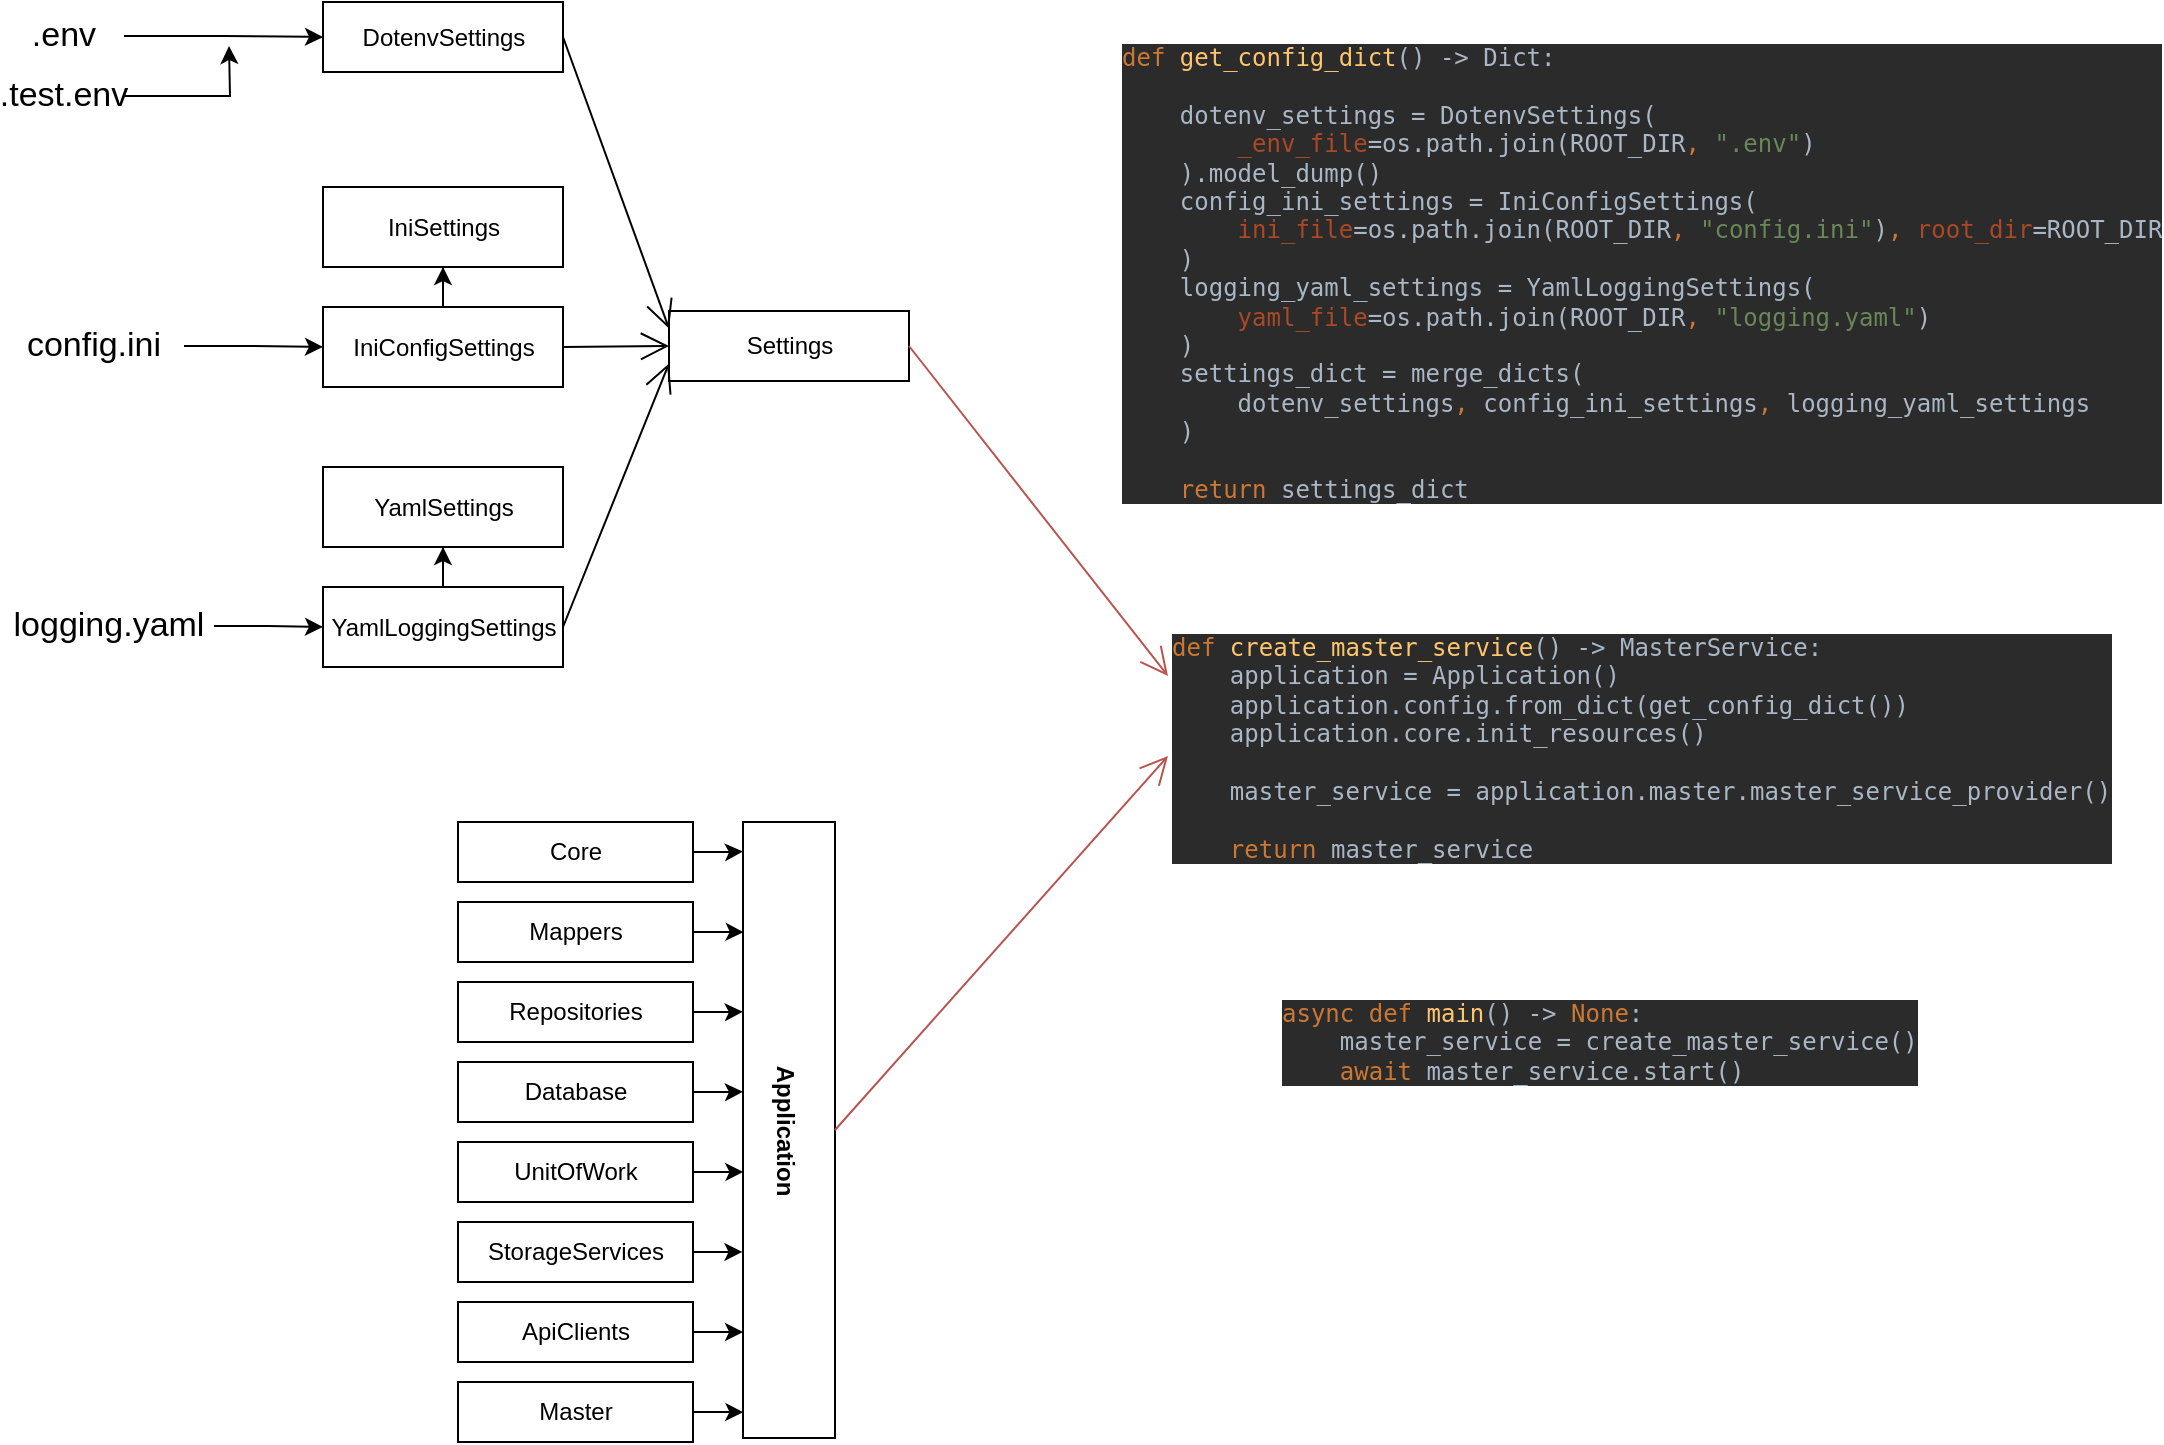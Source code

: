 <mxfile version="22.1.18" type="device">
  <diagram id="uZo1IocFHGQsdom5i_9Z" name="Страница — 1">
    <mxGraphModel dx="1687" dy="918" grid="1" gridSize="10" guides="1" tooltips="1" connect="1" arrows="1" fold="1" page="1" pageScale="1" pageWidth="827" pageHeight="1169" math="0" shadow="0">
      <root>
        <mxCell id="0" />
        <mxCell id="1" parent="0" />
        <mxCell id="GSJYfZEW6WjBY3KU4DAz-7" style="edgeStyle=orthogonalEdgeStyle;rounded=0;orthogonalLoop=1;jettySize=auto;html=1;entryX=0;entryY=0.5;entryDx=0;entryDy=0;" edge="1" parent="1" source="GSJYfZEW6WjBY3KU4DAz-1" target="GSJYfZEW6WjBY3KU4DAz-5">
          <mxGeometry relative="1" as="geometry" />
        </mxCell>
        <mxCell id="GSJYfZEW6WjBY3KU4DAz-1" value="&lt;font style=&quot;font-size: 17px;&quot;&gt;.env&lt;/font&gt;" style="text;html=1;strokeColor=none;fillColor=none;align=center;verticalAlign=middle;whiteSpace=wrap;rounded=0;" vertex="1" parent="1">
          <mxGeometry x="3" y="2" width="60" height="30" as="geometry" />
        </mxCell>
        <mxCell id="GSJYfZEW6WjBY3KU4DAz-11" style="edgeStyle=orthogonalEdgeStyle;rounded=0;orthogonalLoop=1;jettySize=auto;html=1;entryX=0;entryY=0.5;entryDx=0;entryDy=0;" edge="1" parent="1" source="GSJYfZEW6WjBY3KU4DAz-2" target="GSJYfZEW6WjBY3KU4DAz-10">
          <mxGeometry relative="1" as="geometry" />
        </mxCell>
        <mxCell id="GSJYfZEW6WjBY3KU4DAz-2" value="&lt;span style=&quot;font-size: 17px;&quot;&gt;config.ini&lt;/span&gt;" style="text;html=1;strokeColor=none;fillColor=none;align=center;verticalAlign=middle;whiteSpace=wrap;rounded=0;" vertex="1" parent="1">
          <mxGeometry x="3" y="157" width="90" height="30" as="geometry" />
        </mxCell>
        <mxCell id="GSJYfZEW6WjBY3KU4DAz-16" style="edgeStyle=orthogonalEdgeStyle;rounded=0;orthogonalLoop=1;jettySize=auto;html=1;" edge="1" parent="1" source="GSJYfZEW6WjBY3KU4DAz-3" target="GSJYfZEW6WjBY3KU4DAz-15">
          <mxGeometry relative="1" as="geometry" />
        </mxCell>
        <mxCell id="GSJYfZEW6WjBY3KU4DAz-3" value="&lt;span style=&quot;font-size: 17px;&quot;&gt;logging.yaml&lt;/span&gt;" style="text;html=1;strokeColor=none;fillColor=none;align=center;verticalAlign=middle;whiteSpace=wrap;rounded=0;" vertex="1" parent="1">
          <mxGeometry x="3" y="297" width="105" height="30" as="geometry" />
        </mxCell>
        <mxCell id="GSJYfZEW6WjBY3KU4DAz-8" style="edgeStyle=orthogonalEdgeStyle;rounded=0;orthogonalLoop=1;jettySize=auto;html=1;" edge="1" parent="1" source="GSJYfZEW6WjBY3KU4DAz-4">
          <mxGeometry relative="1" as="geometry">
            <mxPoint x="115.5" y="22" as="targetPoint" />
          </mxGeometry>
        </mxCell>
        <mxCell id="GSJYfZEW6WjBY3KU4DAz-4" value="&lt;font style=&quot;font-size: 17px;&quot;&gt;.test.env&lt;/font&gt;" style="text;html=1;strokeColor=none;fillColor=none;align=center;verticalAlign=middle;whiteSpace=wrap;rounded=0;" vertex="1" parent="1">
          <mxGeometry x="3" y="32" width="60" height="30" as="geometry" />
        </mxCell>
        <mxCell id="GSJYfZEW6WjBY3KU4DAz-5" value="DotenvSettings" style="rounded=0;whiteSpace=wrap;html=1;" vertex="1" parent="1">
          <mxGeometry x="162.5" width="120" height="35" as="geometry" />
        </mxCell>
        <mxCell id="GSJYfZEW6WjBY3KU4DAz-9" value="IniSettings" style="rounded=0;whiteSpace=wrap;html=1;" vertex="1" parent="1">
          <mxGeometry x="162.5" y="92.5" width="120" height="40" as="geometry" />
        </mxCell>
        <mxCell id="GSJYfZEW6WjBY3KU4DAz-12" style="edgeStyle=orthogonalEdgeStyle;rounded=0;orthogonalLoop=1;jettySize=auto;html=1;entryX=0.5;entryY=1;entryDx=0;entryDy=0;" edge="1" parent="1" source="GSJYfZEW6WjBY3KU4DAz-10" target="GSJYfZEW6WjBY3KU4DAz-9">
          <mxGeometry relative="1" as="geometry" />
        </mxCell>
        <mxCell id="GSJYfZEW6WjBY3KU4DAz-10" value="IniConfigSettings" style="rounded=0;whiteSpace=wrap;html=1;" vertex="1" parent="1">
          <mxGeometry x="162.5" y="152.5" width="120" height="40" as="geometry" />
        </mxCell>
        <mxCell id="GSJYfZEW6WjBY3KU4DAz-13" value="YamlSettings" style="rounded=0;whiteSpace=wrap;html=1;" vertex="1" parent="1">
          <mxGeometry x="162.5" y="232.5" width="120" height="40" as="geometry" />
        </mxCell>
        <mxCell id="GSJYfZEW6WjBY3KU4DAz-14" style="edgeStyle=orthogonalEdgeStyle;rounded=0;orthogonalLoop=1;jettySize=auto;html=1;entryX=0.5;entryY=1;entryDx=0;entryDy=0;" edge="1" parent="1" source="GSJYfZEW6WjBY3KU4DAz-15" target="GSJYfZEW6WjBY3KU4DAz-13">
          <mxGeometry relative="1" as="geometry" />
        </mxCell>
        <mxCell id="GSJYfZEW6WjBY3KU4DAz-15" value="YamlLoggingSettings" style="rounded=0;whiteSpace=wrap;html=1;" vertex="1" parent="1">
          <mxGeometry x="162.5" y="292.5" width="120" height="40" as="geometry" />
        </mxCell>
        <mxCell id="GSJYfZEW6WjBY3KU4DAz-17" value="Settings" style="rounded=0;whiteSpace=wrap;html=1;" vertex="1" parent="1">
          <mxGeometry x="335.5" y="154.5" width="120" height="35" as="geometry" />
        </mxCell>
        <mxCell id="GSJYfZEW6WjBY3KU4DAz-19" value="" style="endArrow=open;endFill=1;endSize=12;html=1;rounded=0;exitX=1;exitY=0.5;exitDx=0;exitDy=0;entryX=0;entryY=0.25;entryDx=0;entryDy=0;" edge="1" parent="1" source="GSJYfZEW6WjBY3KU4DAz-5" target="GSJYfZEW6WjBY3KU4DAz-17">
          <mxGeometry width="160" relative="1" as="geometry">
            <mxPoint x="395.5" y="192" as="sourcePoint" />
            <mxPoint x="555.5" y="192" as="targetPoint" />
          </mxGeometry>
        </mxCell>
        <mxCell id="GSJYfZEW6WjBY3KU4DAz-21" value="" style="endArrow=open;endFill=1;endSize=12;html=1;rounded=0;exitX=1;exitY=0.5;exitDx=0;exitDy=0;entryX=0;entryY=0.5;entryDx=0;entryDy=0;" edge="1" parent="1" source="GSJYfZEW6WjBY3KU4DAz-10" target="GSJYfZEW6WjBY3KU4DAz-17">
          <mxGeometry width="160" relative="1" as="geometry">
            <mxPoint x="295.5" y="192" as="sourcePoint" />
            <mxPoint x="455.5" y="192" as="targetPoint" />
          </mxGeometry>
        </mxCell>
        <mxCell id="GSJYfZEW6WjBY3KU4DAz-22" value="" style="endArrow=open;endFill=1;endSize=12;html=1;rounded=0;exitX=1;exitY=0.5;exitDx=0;exitDy=0;entryX=0;entryY=0.75;entryDx=0;entryDy=0;" edge="1" parent="1" source="GSJYfZEW6WjBY3KU4DAz-15" target="GSJYfZEW6WjBY3KU4DAz-17">
          <mxGeometry width="160" relative="1" as="geometry">
            <mxPoint x="315.5" y="312" as="sourcePoint" />
            <mxPoint x="515.5" y="122" as="targetPoint" />
          </mxGeometry>
        </mxCell>
        <mxCell id="GSJYfZEW6WjBY3KU4DAz-25" value="&lt;p style=&quot;margin:0px;margin-top:4px;text-align:center;&quot;&gt;&lt;br&gt;&lt;b&gt;Application&lt;/b&gt;&lt;/p&gt;" style="verticalAlign=top;align=left;overflow=fill;fontSize=12;fontFamily=Helvetica;html=1;whiteSpace=wrap;rotation=90;" vertex="1" parent="1">
          <mxGeometry x="241.5" y="541" width="308" height="46" as="geometry" />
        </mxCell>
        <mxCell id="GSJYfZEW6WjBY3KU4DAz-26" value="Core" style="html=1;whiteSpace=wrap;" vertex="1" parent="1">
          <mxGeometry x="230" y="410" width="117.5" height="30" as="geometry" />
        </mxCell>
        <mxCell id="GSJYfZEW6WjBY3KU4DAz-27" value="Mappers" style="html=1;whiteSpace=wrap;" vertex="1" parent="1">
          <mxGeometry x="230" y="450" width="117.5" height="30" as="geometry" />
        </mxCell>
        <mxCell id="GSJYfZEW6WjBY3KU4DAz-28" value="Repositories" style="html=1;whiteSpace=wrap;" vertex="1" parent="1">
          <mxGeometry x="230" y="490" width="117.5" height="30" as="geometry" />
        </mxCell>
        <mxCell id="GSJYfZEW6WjBY3KU4DAz-29" value="Database" style="html=1;whiteSpace=wrap;" vertex="1" parent="1">
          <mxGeometry x="230" y="530" width="117.5" height="30" as="geometry" />
        </mxCell>
        <mxCell id="GSJYfZEW6WjBY3KU4DAz-30" value="UnitOfWork" style="html=1;whiteSpace=wrap;" vertex="1" parent="1">
          <mxGeometry x="230" y="570" width="117.5" height="30" as="geometry" />
        </mxCell>
        <mxCell id="GSJYfZEW6WjBY3KU4DAz-31" value="StorageServices" style="html=1;whiteSpace=wrap;" vertex="1" parent="1">
          <mxGeometry x="230" y="610" width="117.5" height="30" as="geometry" />
        </mxCell>
        <mxCell id="GSJYfZEW6WjBY3KU4DAz-32" value="ApiClients" style="html=1;whiteSpace=wrap;" vertex="1" parent="1">
          <mxGeometry x="230" y="650" width="117.5" height="30" as="geometry" />
        </mxCell>
        <mxCell id="GSJYfZEW6WjBY3KU4DAz-33" value="Master" style="html=1;whiteSpace=wrap;" vertex="1" parent="1">
          <mxGeometry x="230" y="690" width="117.5" height="30" as="geometry" />
        </mxCell>
        <mxCell id="GSJYfZEW6WjBY3KU4DAz-35" style="edgeStyle=orthogonalEdgeStyle;rounded=0;orthogonalLoop=1;jettySize=auto;html=1;entryX=0.048;entryY=1.001;entryDx=0;entryDy=0;entryPerimeter=0;" edge="1" parent="1" source="GSJYfZEW6WjBY3KU4DAz-26" target="GSJYfZEW6WjBY3KU4DAz-25">
          <mxGeometry relative="1" as="geometry" />
        </mxCell>
        <mxCell id="GSJYfZEW6WjBY3KU4DAz-36" style="edgeStyle=orthogonalEdgeStyle;rounded=0;orthogonalLoop=1;jettySize=auto;html=1;entryX=0.179;entryY=0.993;entryDx=0;entryDy=0;entryPerimeter=0;" edge="1" parent="1" source="GSJYfZEW6WjBY3KU4DAz-27" target="GSJYfZEW6WjBY3KU4DAz-25">
          <mxGeometry relative="1" as="geometry" />
        </mxCell>
        <mxCell id="GSJYfZEW6WjBY3KU4DAz-37" style="edgeStyle=orthogonalEdgeStyle;rounded=0;orthogonalLoop=1;jettySize=auto;html=1;entryX=0.308;entryY=1.002;entryDx=0;entryDy=0;entryPerimeter=0;" edge="1" parent="1" source="GSJYfZEW6WjBY3KU4DAz-28" target="GSJYfZEW6WjBY3KU4DAz-25">
          <mxGeometry relative="1" as="geometry" />
        </mxCell>
        <mxCell id="GSJYfZEW6WjBY3KU4DAz-38" style="edgeStyle=orthogonalEdgeStyle;rounded=0;orthogonalLoop=1;jettySize=auto;html=1;entryX=0.438;entryY=1.001;entryDx=0;entryDy=0;entryPerimeter=0;" edge="1" parent="1" source="GSJYfZEW6WjBY3KU4DAz-29" target="GSJYfZEW6WjBY3KU4DAz-25">
          <mxGeometry relative="1" as="geometry" />
        </mxCell>
        <mxCell id="GSJYfZEW6WjBY3KU4DAz-39" style="edgeStyle=orthogonalEdgeStyle;rounded=0;orthogonalLoop=1;jettySize=auto;html=1;entryX=0.568;entryY=0.996;entryDx=0;entryDy=0;entryPerimeter=0;" edge="1" parent="1" source="GSJYfZEW6WjBY3KU4DAz-30" target="GSJYfZEW6WjBY3KU4DAz-25">
          <mxGeometry relative="1" as="geometry" />
        </mxCell>
        <mxCell id="GSJYfZEW6WjBY3KU4DAz-40" style="edgeStyle=orthogonalEdgeStyle;rounded=0;orthogonalLoop=1;jettySize=auto;html=1;entryX=0.698;entryY=1.006;entryDx=0;entryDy=0;entryPerimeter=0;" edge="1" parent="1" source="GSJYfZEW6WjBY3KU4DAz-31" target="GSJYfZEW6WjBY3KU4DAz-25">
          <mxGeometry relative="1" as="geometry" />
        </mxCell>
        <mxCell id="GSJYfZEW6WjBY3KU4DAz-41" style="edgeStyle=orthogonalEdgeStyle;rounded=0;orthogonalLoop=1;jettySize=auto;html=1;entryX=0.828;entryY=0.999;entryDx=0;entryDy=0;entryPerimeter=0;" edge="1" parent="1" source="GSJYfZEW6WjBY3KU4DAz-32" target="GSJYfZEW6WjBY3KU4DAz-25">
          <mxGeometry relative="1" as="geometry" />
        </mxCell>
        <mxCell id="GSJYfZEW6WjBY3KU4DAz-43" style="edgeStyle=orthogonalEdgeStyle;rounded=0;orthogonalLoop=1;jettySize=auto;html=1;entryX=0.958;entryY=0.996;entryDx=0;entryDy=0;entryPerimeter=0;" edge="1" parent="1" source="GSJYfZEW6WjBY3KU4DAz-33" target="GSJYfZEW6WjBY3KU4DAz-25">
          <mxGeometry relative="1" as="geometry" />
        </mxCell>
        <mxCell id="GSJYfZEW6WjBY3KU4DAz-44" value="&lt;pre style=&quot;background-color:#2b2b2b;color:#a9b7c6;font-family:&#39;JetBrains Mono&#39;,monospace;font-size:9,8pt;&quot;&gt;&lt;span style=&quot;color:#cc7832;&quot;&gt;def &lt;/span&gt;&lt;span style=&quot;color:#ffc66d;&quot;&gt;create_master_service&lt;/span&gt;() -&amp;gt; MasterService:&lt;br&gt;    application = Application()&lt;br&gt;    application.config.from_dict(get_config_dict())&lt;br&gt;    application.core.init_resources()&lt;br&gt;&lt;br&gt;    master_service = application.master.master_service_provider()&lt;br&gt;&lt;br&gt;    &lt;span style=&quot;color:#cc7832;&quot;&gt;return &lt;/span&gt;master_service&lt;/pre&gt;" style="text;whiteSpace=wrap;html=1;" vertex="1" parent="1">
          <mxGeometry x="585" y="297" width="460" height="160" as="geometry" />
        </mxCell>
        <mxCell id="GSJYfZEW6WjBY3KU4DAz-45" value="&lt;pre style=&quot;background-color:#2b2b2b;color:#a9b7c6;font-family:&#39;JetBrains Mono&#39;,monospace;font-size:9,8pt;&quot;&gt;&lt;span style=&quot;color:#cc7832;&quot;&gt;def &lt;/span&gt;&lt;span style=&quot;color:#ffc66d;&quot;&gt;get_config_dict&lt;/span&gt;() -&amp;gt; Dict:&lt;br&gt;&lt;br&gt;    dotenv_settings = DotenvSettings(&lt;br&gt;        &lt;span style=&quot;color:#aa4926;&quot;&gt;_env_file&lt;/span&gt;=os.path.join(ROOT_DIR&lt;span style=&quot;color:#cc7832;&quot;&gt;, &lt;/span&gt;&lt;span style=&quot;color:#6a8759;&quot;&gt;&quot;.env&quot;&lt;/span&gt;)&lt;br&gt;    ).model_dump()&lt;br&gt;    config_ini_settings = IniConfigSettings(&lt;br&gt;        &lt;span style=&quot;color:#aa4926;&quot;&gt;ini_file&lt;/span&gt;=os.path.join(ROOT_DIR&lt;span style=&quot;color:#cc7832;&quot;&gt;, &lt;/span&gt;&lt;span style=&quot;color:#6a8759;&quot;&gt;&quot;config.ini&quot;&lt;/span&gt;)&lt;span style=&quot;color:#cc7832;&quot;&gt;, &lt;/span&gt;&lt;span style=&quot;color:#aa4926;&quot;&gt;root_dir&lt;/span&gt;=ROOT_DIR&lt;br&gt;    )&lt;br&gt;    logging_yaml_settings = YamlLoggingSettings(&lt;br&gt;        &lt;span style=&quot;color:#aa4926;&quot;&gt;yaml_file&lt;/span&gt;=os.path.join(ROOT_DIR&lt;span style=&quot;color:#cc7832;&quot;&gt;, &lt;/span&gt;&lt;span style=&quot;color:#6a8759;&quot;&gt;&quot;logging.yaml&quot;&lt;/span&gt;)&lt;br&gt;    )&lt;br&gt;    settings_dict = merge_dicts(&lt;br&gt;        dotenv_settings&lt;span style=&quot;color:#cc7832;&quot;&gt;, &lt;/span&gt;config_ini_settings&lt;span style=&quot;color:#cc7832;&quot;&gt;, &lt;/span&gt;logging_yaml_settings&lt;br&gt;    )&lt;br&gt;&lt;br&gt;    &lt;span style=&quot;color:#cc7832;&quot;&gt;return &lt;/span&gt;settings_dict&lt;/pre&gt;" style="text;whiteSpace=wrap;html=1;" vertex="1" parent="1">
          <mxGeometry x="560" y="2" width="510" height="280" as="geometry" />
        </mxCell>
        <mxCell id="GSJYfZEW6WjBY3KU4DAz-46" value="&lt;pre style=&quot;background-color:#2b2b2b;color:#a9b7c6;font-family:&#39;JetBrains Mono&#39;,monospace;font-size:9,8pt;&quot;&gt;&lt;span style=&quot;color:#cc7832;&quot;&gt;async def &lt;/span&gt;&lt;span style=&quot;color:#ffc66d;&quot;&gt;main&lt;/span&gt;() -&amp;gt; &lt;span style=&quot;color:#cc7832;&quot;&gt;None&lt;/span&gt;:&lt;br&gt;    master_service = create_master_service()&lt;br&gt;    &lt;span style=&quot;color:#cc7832;&quot;&gt;await &lt;/span&gt;master_service.start()&lt;/pre&gt;" style="text;whiteSpace=wrap;html=1;" vertex="1" parent="1">
          <mxGeometry x="640" y="480" width="320" height="90" as="geometry" />
        </mxCell>
        <mxCell id="GSJYfZEW6WjBY3KU4DAz-47" value="" style="endArrow=open;endFill=1;endSize=12;html=1;rounded=0;exitX=1;exitY=0.5;exitDx=0;exitDy=0;entryX=0;entryY=0.25;entryDx=0;entryDy=0;fillColor=#f8cecc;strokeColor=#b85450;" edge="1" parent="1" source="GSJYfZEW6WjBY3KU4DAz-17" target="GSJYfZEW6WjBY3KU4DAz-44">
          <mxGeometry width="160" relative="1" as="geometry">
            <mxPoint x="400" y="380" as="sourcePoint" />
            <mxPoint x="560" y="380" as="targetPoint" />
          </mxGeometry>
        </mxCell>
        <mxCell id="GSJYfZEW6WjBY3KU4DAz-48" value="" style="endArrow=open;endFill=1;endSize=12;html=1;rounded=0;exitX=0.5;exitY=0;exitDx=0;exitDy=0;entryX=0;entryY=0.5;entryDx=0;entryDy=0;fillColor=#f8cecc;strokeColor=#b85450;" edge="1" parent="1" source="GSJYfZEW6WjBY3KU4DAz-25" target="GSJYfZEW6WjBY3KU4DAz-44">
          <mxGeometry width="160" relative="1" as="geometry">
            <mxPoint x="500" y="370" as="sourcePoint" />
            <mxPoint x="660" y="370" as="targetPoint" />
          </mxGeometry>
        </mxCell>
      </root>
    </mxGraphModel>
  </diagram>
</mxfile>
